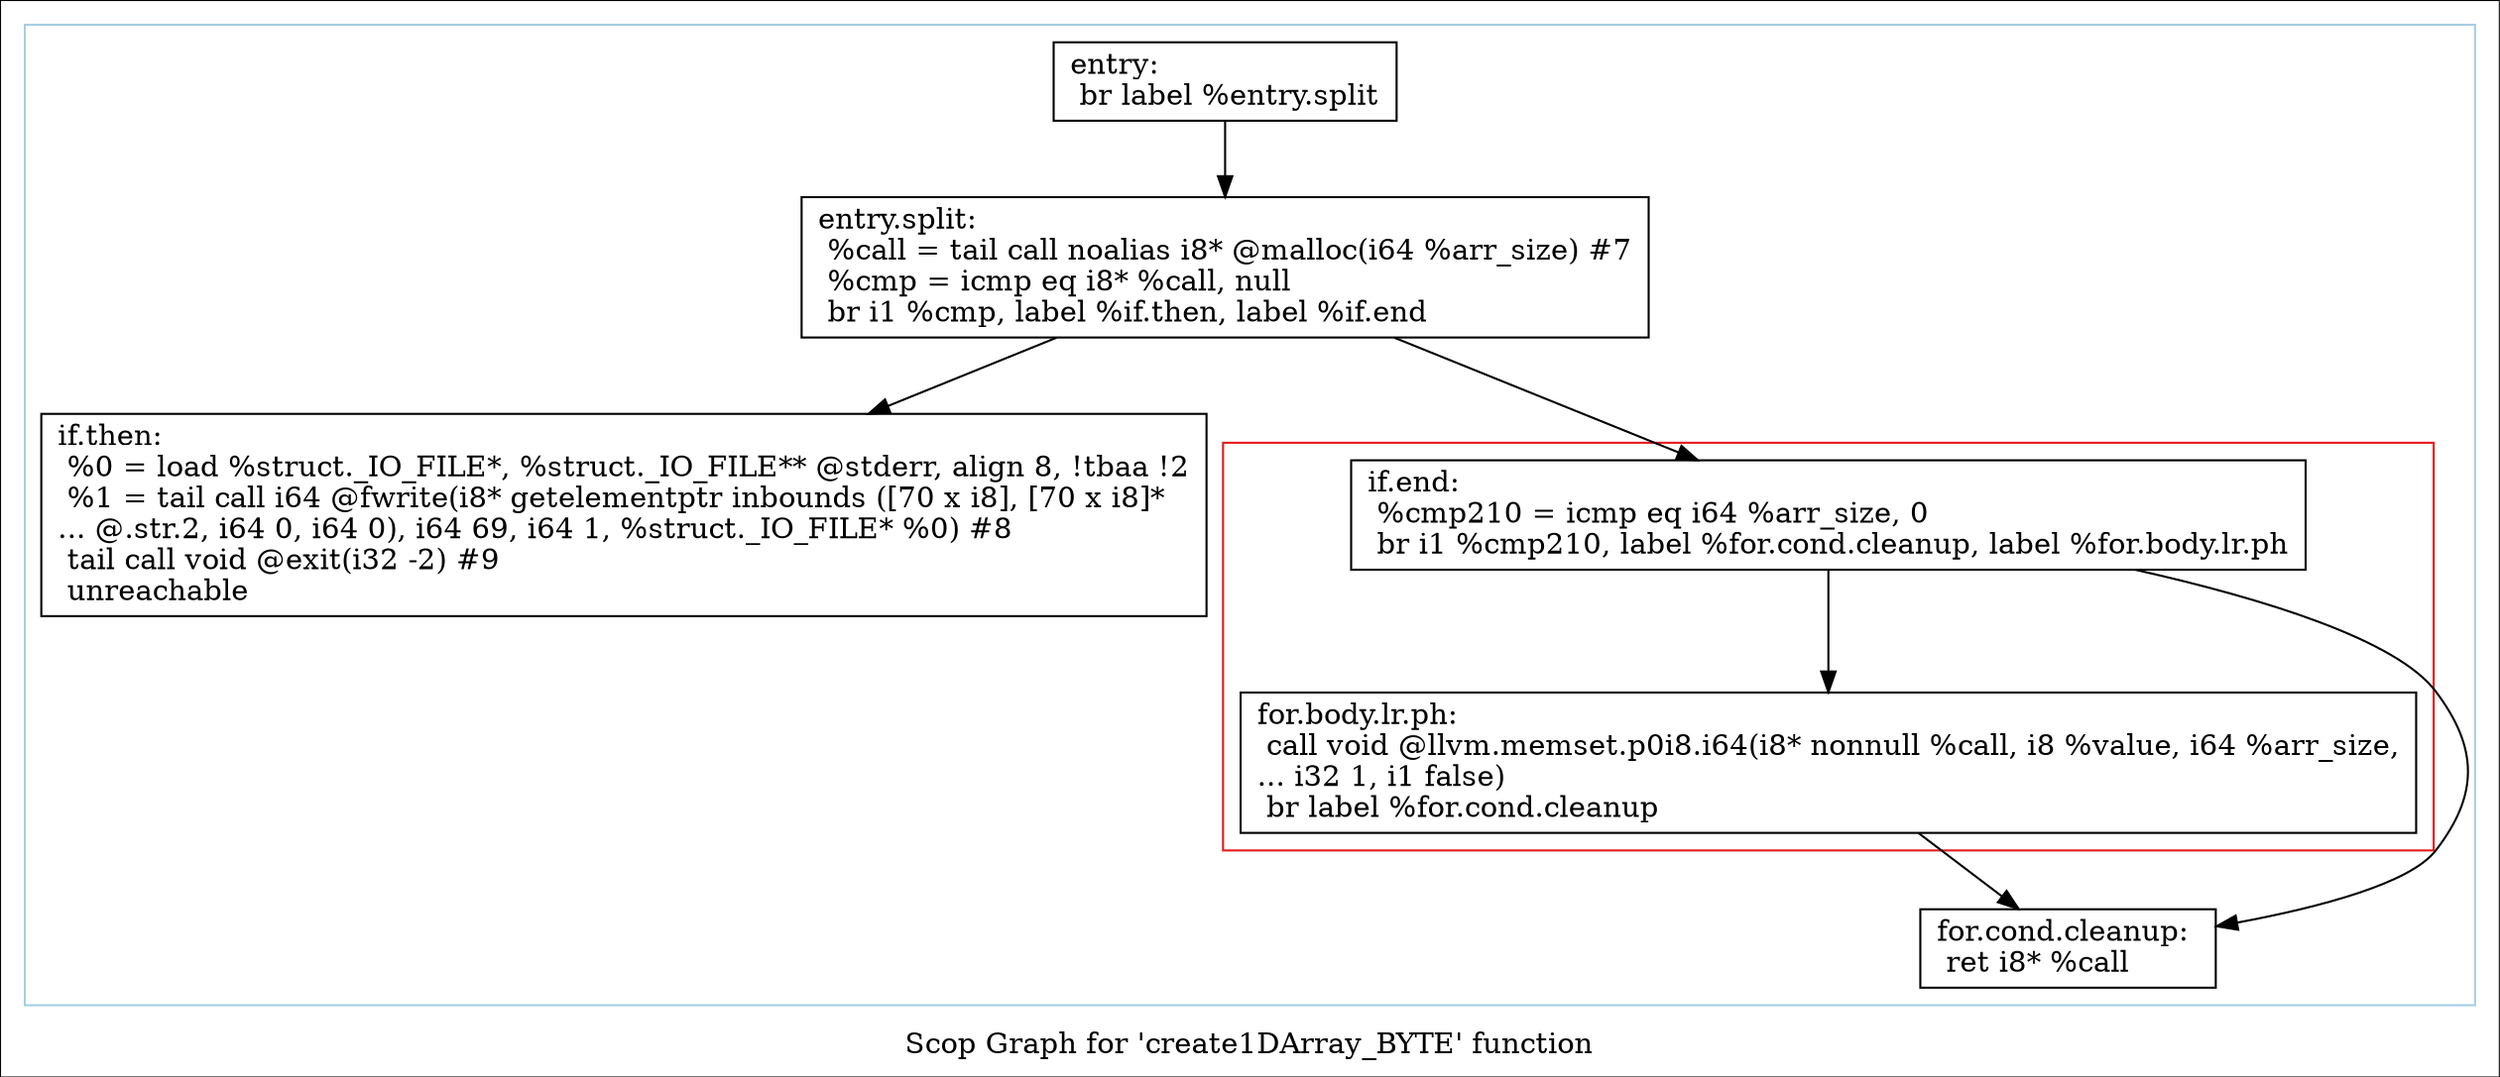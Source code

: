digraph "Scop Graph for 'create1DArray_BYTE' function" {
	label="Scop Graph for 'create1DArray_BYTE' function";

	Node0xd070dc0 [shape=record,label="{entry:\l  br label %entry.split\l}"];
	Node0xd070dc0 -> Node0xd035d10;
	Node0xd035d10 [shape=record,label="{entry.split:                                      \l  %call = tail call noalias i8* @malloc(i64 %arr_size) #7\l  %cmp = icmp eq i8* %call, null\l  br i1 %cmp, label %if.then, label %if.end\l}"];
	Node0xd035d10 -> Node0xd176600;
	Node0xd035d10 -> Node0xd0431e0;
	Node0xd176600 [shape=record,label="{if.then:                                          \l  %0 = load %struct._IO_FILE*, %struct._IO_FILE** @stderr, align 8, !tbaa !2\l  %1 = tail call i64 @fwrite(i8* getelementptr inbounds ([70 x i8], [70 x i8]*\l... @.str.2, i64 0, i64 0), i64 69, i64 1, %struct._IO_FILE* %0) #8\l  tail call void @exit(i32 -2) #9\l  unreachable\l}"];
	Node0xd0431e0 [shape=record,label="{if.end:                                           \l  %cmp210 = icmp eq i64 %arr_size, 0\l  br i1 %cmp210, label %for.cond.cleanup, label %for.body.lr.ph\l}"];
	Node0xd0431e0 -> Node0xd043200;
	Node0xd0431e0 -> Node0xd04e7d0;
	Node0xd043200 [shape=record,label="{for.cond.cleanup:                                 \l  ret i8* %call\l}"];
	Node0xd04e7d0 [shape=record,label="{for.body.lr.ph:                                   \l  call void @llvm.memset.p0i8.i64(i8* nonnull %call, i8 %value, i64 %arr_size,\l... i32 1, i1 false)\l  br label %for.cond.cleanup\l}"];
	Node0xd04e7d0 -> Node0xd043200;
	colorscheme = "paired12"
        subgraph cluster_0xd070d40 {
          label = "";
          style = solid;
          color = 1
          subgraph cluster_0xd177000 {
            label = "";
            style = solid;
            color = 6
            Node0xd0431e0;
            Node0xd04e7d0;
          }
          Node0xd070dc0;
          Node0xd035d10;
          Node0xd176600;
          Node0xd043200;
        }
}
